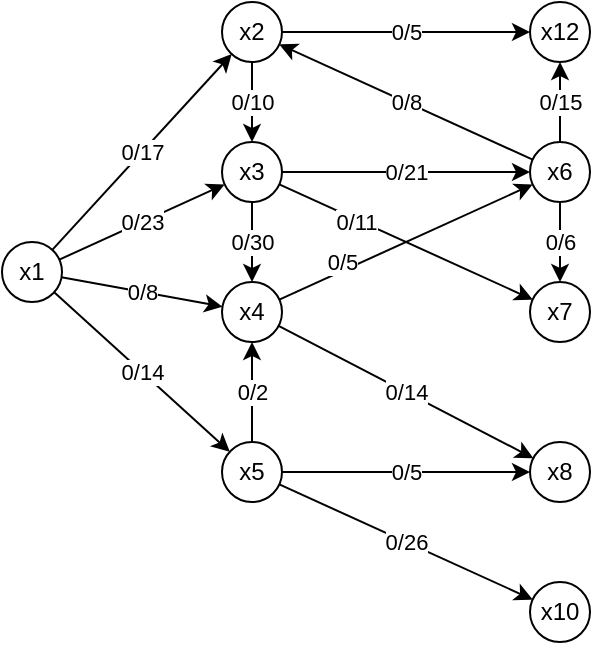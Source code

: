 <mxfile version="13.9.9" type="device"><diagram id="rLqQDBfj-kXCqu5qeH-N" name="Страница 1"><mxGraphModel dx="256" dy="387" grid="1" gridSize="10" guides="1" tooltips="1" connect="1" arrows="1" fold="1" page="1" pageScale="1" pageWidth="827" pageHeight="1169" math="0" shadow="0"><root><mxCell id="0"/><mxCell id="1" parent="0"/><mxCell id="h16cfQ7W_Old1PrBc1P_-1" value="x1" style="ellipse;whiteSpace=wrap;html=1;aspect=fixed;" vertex="1" parent="1"><mxGeometry x="120" y="270" width="30" height="30" as="geometry"/></mxCell><mxCell id="h16cfQ7W_Old1PrBc1P_-2" value="x2" style="ellipse;whiteSpace=wrap;html=1;aspect=fixed;" vertex="1" parent="1"><mxGeometry x="230" y="150" width="30" height="30" as="geometry"/></mxCell><mxCell id="h16cfQ7W_Old1PrBc1P_-3" value="x3" style="ellipse;whiteSpace=wrap;html=1;aspect=fixed;" vertex="1" parent="1"><mxGeometry x="230" y="220" width="30" height="30" as="geometry"/></mxCell><mxCell id="h16cfQ7W_Old1PrBc1P_-4" value="x4" style="ellipse;whiteSpace=wrap;html=1;aspect=fixed;" vertex="1" parent="1"><mxGeometry x="230" y="290" width="30" height="30" as="geometry"/></mxCell><mxCell id="h16cfQ7W_Old1PrBc1P_-5" value="x5" style="ellipse;whiteSpace=wrap;html=1;aspect=fixed;" vertex="1" parent="1"><mxGeometry x="230" y="370" width="30" height="30" as="geometry"/></mxCell><mxCell id="h16cfQ7W_Old1PrBc1P_-6" value="" style="endArrow=classic;html=1;" edge="1" parent="1" source="h16cfQ7W_Old1PrBc1P_-1" target="h16cfQ7W_Old1PrBc1P_-2"><mxGeometry relative="1" as="geometry"><mxPoint x="170" y="280" as="sourcePoint"/><mxPoint x="210" y="310" as="targetPoint"/></mxGeometry></mxCell><mxCell id="h16cfQ7W_Old1PrBc1P_-7" value="0/17" style="edgeLabel;resizable=0;html=1;align=center;verticalAlign=middle;" connectable="0" vertex="1" parent="h16cfQ7W_Old1PrBc1P_-6"><mxGeometry relative="1" as="geometry"/></mxCell><mxCell id="h16cfQ7W_Old1PrBc1P_-8" value="" style="endArrow=classic;html=1;" edge="1" parent="1" source="h16cfQ7W_Old1PrBc1P_-1" target="h16cfQ7W_Old1PrBc1P_-3"><mxGeometry relative="1" as="geometry"><mxPoint x="100" y="310" as="sourcePoint"/><mxPoint x="200" y="310" as="targetPoint"/></mxGeometry></mxCell><mxCell id="h16cfQ7W_Old1PrBc1P_-9" value="0/23" style="edgeLabel;resizable=0;html=1;align=center;verticalAlign=middle;" connectable="0" vertex="1" parent="h16cfQ7W_Old1PrBc1P_-8"><mxGeometry relative="1" as="geometry"/></mxCell><mxCell id="h16cfQ7W_Old1PrBc1P_-10" value="" style="endArrow=classic;html=1;" edge="1" parent="1" source="h16cfQ7W_Old1PrBc1P_-1" target="h16cfQ7W_Old1PrBc1P_-4"><mxGeometry relative="1" as="geometry"><mxPoint x="90" y="310" as="sourcePoint"/><mxPoint x="190" y="310" as="targetPoint"/></mxGeometry></mxCell><mxCell id="h16cfQ7W_Old1PrBc1P_-11" value="0/8" style="edgeLabel;resizable=0;html=1;align=center;verticalAlign=middle;" connectable="0" vertex="1" parent="h16cfQ7W_Old1PrBc1P_-10"><mxGeometry relative="1" as="geometry"/></mxCell><mxCell id="h16cfQ7W_Old1PrBc1P_-12" value="" style="endArrow=classic;html=1;" edge="1" parent="1" source="h16cfQ7W_Old1PrBc1P_-1" target="h16cfQ7W_Old1PrBc1P_-5"><mxGeometry relative="1" as="geometry"><mxPoint x="90" y="310" as="sourcePoint"/><mxPoint x="190" y="310" as="targetPoint"/></mxGeometry></mxCell><mxCell id="h16cfQ7W_Old1PrBc1P_-13" value="0/14" style="edgeLabel;resizable=0;html=1;align=center;verticalAlign=middle;" connectable="0" vertex="1" parent="h16cfQ7W_Old1PrBc1P_-12"><mxGeometry relative="1" as="geometry"/></mxCell><mxCell id="h16cfQ7W_Old1PrBc1P_-14" value="" style="endArrow=classic;html=1;" edge="1" parent="1" source="h16cfQ7W_Old1PrBc1P_-2" target="h16cfQ7W_Old1PrBc1P_-3"><mxGeometry relative="1" as="geometry"><mxPoint x="250" y="310" as="sourcePoint"/><mxPoint x="350" y="310" as="targetPoint"/></mxGeometry></mxCell><mxCell id="h16cfQ7W_Old1PrBc1P_-15" value="0/10" style="edgeLabel;resizable=0;html=1;align=center;verticalAlign=middle;" connectable="0" vertex="1" parent="h16cfQ7W_Old1PrBc1P_-14"><mxGeometry relative="1" as="geometry"/></mxCell><mxCell id="h16cfQ7W_Old1PrBc1P_-17" value="x12" style="ellipse;whiteSpace=wrap;html=1;aspect=fixed;" vertex="1" parent="1"><mxGeometry x="384" y="150" width="30" height="30" as="geometry"/></mxCell><mxCell id="h16cfQ7W_Old1PrBc1P_-18" value="" style="endArrow=classic;html=1;" edge="1" parent="1" source="h16cfQ7W_Old1PrBc1P_-2" target="h16cfQ7W_Old1PrBc1P_-17"><mxGeometry relative="1" as="geometry"><mxPoint x="260" y="310" as="sourcePoint"/><mxPoint x="360" y="310" as="targetPoint"/></mxGeometry></mxCell><mxCell id="h16cfQ7W_Old1PrBc1P_-19" value="0/5" style="edgeLabel;resizable=0;html=1;align=center;verticalAlign=middle;" connectable="0" vertex="1" parent="h16cfQ7W_Old1PrBc1P_-18"><mxGeometry relative="1" as="geometry"/></mxCell><mxCell id="h16cfQ7W_Old1PrBc1P_-20" value="" style="endArrow=classic;html=1;" edge="1" parent="1" source="h16cfQ7W_Old1PrBc1P_-3" target="h16cfQ7W_Old1PrBc1P_-4"><mxGeometry relative="1" as="geometry"><mxPoint x="260" y="270" as="sourcePoint"/><mxPoint x="360" y="270" as="targetPoint"/></mxGeometry></mxCell><mxCell id="h16cfQ7W_Old1PrBc1P_-21" value="0/30" style="edgeLabel;resizable=0;html=1;align=center;verticalAlign=middle;" connectable="0" vertex="1" parent="h16cfQ7W_Old1PrBc1P_-20"><mxGeometry relative="1" as="geometry"/></mxCell><mxCell id="h16cfQ7W_Old1PrBc1P_-22" value="x6" style="ellipse;whiteSpace=wrap;html=1;aspect=fixed;" vertex="1" parent="1"><mxGeometry x="384" y="220" width="30" height="30" as="geometry"/></mxCell><mxCell id="h16cfQ7W_Old1PrBc1P_-23" value="" style="endArrow=classic;html=1;fillColor=#dae8fc;" edge="1" parent="1" source="h16cfQ7W_Old1PrBc1P_-3" target="h16cfQ7W_Old1PrBc1P_-22"><mxGeometry relative="1" as="geometry"><mxPoint x="260" y="270" as="sourcePoint"/><mxPoint x="360" y="270" as="targetPoint"/></mxGeometry></mxCell><mxCell id="h16cfQ7W_Old1PrBc1P_-24" value="0/21" style="edgeLabel;resizable=0;html=1;align=center;verticalAlign=middle;" connectable="0" vertex="1" parent="h16cfQ7W_Old1PrBc1P_-23"><mxGeometry relative="1" as="geometry"/></mxCell><mxCell id="h16cfQ7W_Old1PrBc1P_-25" value="x7" style="ellipse;whiteSpace=wrap;html=1;aspect=fixed;" vertex="1" parent="1"><mxGeometry x="384" y="290" width="30" height="30" as="geometry"/></mxCell><mxCell id="h16cfQ7W_Old1PrBc1P_-26" value="" style="endArrow=classic;html=1;strokeColor=#000000;" edge="1" parent="1" source="h16cfQ7W_Old1PrBc1P_-3" target="h16cfQ7W_Old1PrBc1P_-25"><mxGeometry relative="1" as="geometry"><mxPoint x="260" y="270" as="sourcePoint"/><mxPoint x="360" y="270" as="targetPoint"/></mxGeometry></mxCell><mxCell id="h16cfQ7W_Old1PrBc1P_-27" value="0/11" style="edgeLabel;resizable=0;html=1;align=center;verticalAlign=middle;" connectable="0" vertex="1" parent="h16cfQ7W_Old1PrBc1P_-26"><mxGeometry relative="1" as="geometry"><mxPoint x="-25.07" y="-10.02" as="offset"/></mxGeometry></mxCell><mxCell id="h16cfQ7W_Old1PrBc1P_-28" value="" style="endArrow=classic;html=1;strokeColor=#000000;" edge="1" parent="1" source="h16cfQ7W_Old1PrBc1P_-4" target="h16cfQ7W_Old1PrBc1P_-22"><mxGeometry relative="1" as="geometry"><mxPoint x="260" y="270" as="sourcePoint"/><mxPoint x="330" y="340" as="targetPoint"/></mxGeometry></mxCell><mxCell id="h16cfQ7W_Old1PrBc1P_-29" value="0/5" style="edgeLabel;resizable=0;html=1;align=center;verticalAlign=middle;" connectable="0" vertex="1" parent="h16cfQ7W_Old1PrBc1P_-28"><mxGeometry relative="1" as="geometry"><mxPoint x="-31.95" y="9.96" as="offset"/></mxGeometry></mxCell><mxCell id="h16cfQ7W_Old1PrBc1P_-32" value="x8" style="ellipse;whiteSpace=wrap;html=1;aspect=fixed;" vertex="1" parent="1"><mxGeometry x="384" y="370" width="30" height="30" as="geometry"/></mxCell><mxCell id="h16cfQ7W_Old1PrBc1P_-37" value="" style="endArrow=classic;html=1;strokeColor=#000000;" edge="1" parent="1" source="h16cfQ7W_Old1PrBc1P_-4" target="h16cfQ7W_Old1PrBc1P_-32"><mxGeometry relative="1" as="geometry"><mxPoint x="260" y="270" as="sourcePoint"/><mxPoint x="360" y="270" as="targetPoint"/></mxGeometry></mxCell><mxCell id="h16cfQ7W_Old1PrBc1P_-38" value="0/14" style="edgeLabel;resizable=0;html=1;align=center;verticalAlign=middle;" connectable="0" vertex="1" parent="h16cfQ7W_Old1PrBc1P_-37"><mxGeometry relative="1" as="geometry"/></mxCell><mxCell id="h16cfQ7W_Old1PrBc1P_-39" value="" style="endArrow=classic;html=1;strokeColor=#000000;" edge="1" parent="1" source="h16cfQ7W_Old1PrBc1P_-5" target="h16cfQ7W_Old1PrBc1P_-4"><mxGeometry relative="1" as="geometry"><mxPoint x="260" y="270" as="sourcePoint"/><mxPoint x="360" y="270" as="targetPoint"/></mxGeometry></mxCell><mxCell id="h16cfQ7W_Old1PrBc1P_-40" value="0/2" style="edgeLabel;resizable=0;html=1;align=center;verticalAlign=middle;" connectable="0" vertex="1" parent="h16cfQ7W_Old1PrBc1P_-39"><mxGeometry relative="1" as="geometry"/></mxCell><mxCell id="h16cfQ7W_Old1PrBc1P_-41" value="" style="endArrow=classic;html=1;strokeColor=#000000;" edge="1" parent="1" source="h16cfQ7W_Old1PrBc1P_-5" target="h16cfQ7W_Old1PrBc1P_-32"><mxGeometry relative="1" as="geometry"><mxPoint x="260" y="270" as="sourcePoint"/><mxPoint x="360" y="270" as="targetPoint"/></mxGeometry></mxCell><mxCell id="h16cfQ7W_Old1PrBc1P_-42" value="0/5" style="edgeLabel;resizable=0;html=1;align=center;verticalAlign=middle;" connectable="0" vertex="1" parent="h16cfQ7W_Old1PrBc1P_-41"><mxGeometry relative="1" as="geometry"/></mxCell><mxCell id="h16cfQ7W_Old1PrBc1P_-43" value="x10" style="ellipse;whiteSpace=wrap;html=1;aspect=fixed;" vertex="1" parent="1"><mxGeometry x="384" y="440" width="30" height="30" as="geometry"/></mxCell><mxCell id="h16cfQ7W_Old1PrBc1P_-44" value="" style="endArrow=classic;html=1;strokeColor=#000000;" edge="1" parent="1" source="h16cfQ7W_Old1PrBc1P_-5" target="h16cfQ7W_Old1PrBc1P_-43"><mxGeometry relative="1" as="geometry"><mxPoint x="250" y="310" as="sourcePoint"/><mxPoint x="350" y="310" as="targetPoint"/></mxGeometry></mxCell><mxCell id="h16cfQ7W_Old1PrBc1P_-45" value="0/26" style="edgeLabel;resizable=0;html=1;align=center;verticalAlign=middle;" connectable="0" vertex="1" parent="h16cfQ7W_Old1PrBc1P_-44"><mxGeometry relative="1" as="geometry"/></mxCell><mxCell id="h16cfQ7W_Old1PrBc1P_-46" value="" style="endArrow=classic;html=1;strokeColor=#000000;" edge="1" parent="1" source="h16cfQ7W_Old1PrBc1P_-22" target="h16cfQ7W_Old1PrBc1P_-2"><mxGeometry relative="1" as="geometry"><mxPoint x="250" y="310" as="sourcePoint"/><mxPoint x="350" y="310" as="targetPoint"/></mxGeometry></mxCell><mxCell id="h16cfQ7W_Old1PrBc1P_-47" value="0/8" style="edgeLabel;resizable=0;html=1;align=center;verticalAlign=middle;" connectable="0" vertex="1" parent="h16cfQ7W_Old1PrBc1P_-46"><mxGeometry relative="1" as="geometry"/></mxCell><mxCell id="h16cfQ7W_Old1PrBc1P_-48" value="" style="endArrow=classic;html=1;strokeColor=#000000;" edge="1" parent="1" source="h16cfQ7W_Old1PrBc1P_-22" target="h16cfQ7W_Old1PrBc1P_-25"><mxGeometry relative="1" as="geometry"><mxPoint x="250" y="310" as="sourcePoint"/><mxPoint x="350" y="310" as="targetPoint"/></mxGeometry></mxCell><mxCell id="h16cfQ7W_Old1PrBc1P_-49" value="0/6" style="edgeLabel;resizable=0;html=1;align=center;verticalAlign=middle;" connectable="0" vertex="1" parent="h16cfQ7W_Old1PrBc1P_-48"><mxGeometry relative="1" as="geometry"/></mxCell><mxCell id="h16cfQ7W_Old1PrBc1P_-50" value="" style="endArrow=classic;html=1;strokeColor=#000000;" edge="1" parent="1" source="h16cfQ7W_Old1PrBc1P_-22" target="h16cfQ7W_Old1PrBc1P_-17"><mxGeometry relative="1" as="geometry"><mxPoint x="250" y="310" as="sourcePoint"/><mxPoint x="350" y="310" as="targetPoint"/></mxGeometry></mxCell><mxCell id="h16cfQ7W_Old1PrBc1P_-51" value="0/15" style="edgeLabel;resizable=0;html=1;align=center;verticalAlign=middle;" connectable="0" vertex="1" parent="h16cfQ7W_Old1PrBc1P_-50"><mxGeometry relative="1" as="geometry"/></mxCell></root></mxGraphModel></diagram></mxfile>